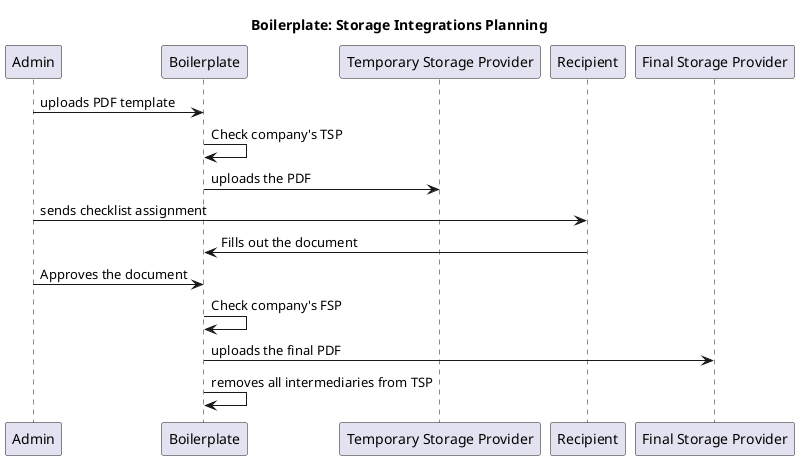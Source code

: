 @startuml
title Boilerplate: Storage Integrations Planning

Admin -> Boilerplate : uploads PDF template
Boilerplate -> Boilerplate : Check company's TSP
Boilerplate -> "Temporary Storage Provider" : uploads the PDF
Admin -> Recipient : sends checklist assignment
Recipient -> Boilerplate : Fills out the document
Admin -> Boilerplate : Approves the document
Boilerplate -> Boilerplate : Check company's FSP
Boilerplate -> "Final Storage Provider" : uploads the final PDF
Boilerplate -> Boilerplate : removes all intermediaries from TSP

@enduml




Enum.empty?(enum)
length(enum) == 0

a -> b -> c -> d

4  == 0
